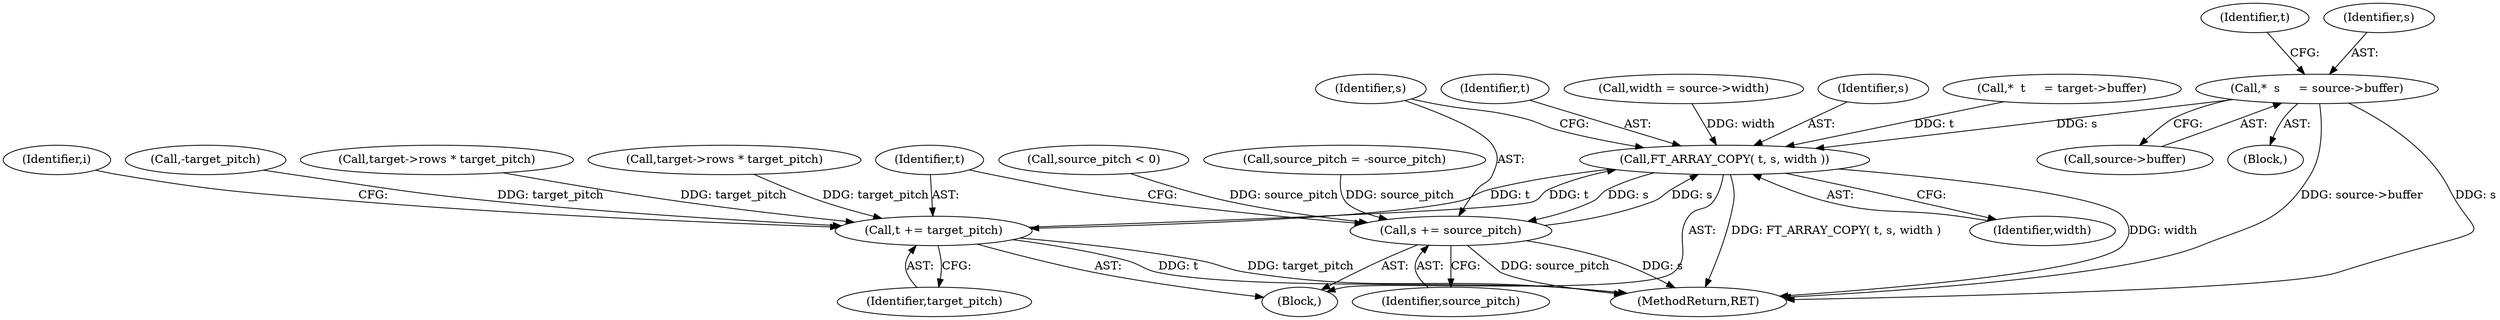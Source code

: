 digraph "0_savannah_b3500af717010137046ec4076d1e1c0641e33727@pointer" {
"1000499" [label="(Call,*  s     = source->buffer)"];
"1000528" [label="(Call,FT_ARRAY_COPY( t, s, width ))"];
"1000532" [label="(Call,s += source_pitch)"];
"1000535" [label="(Call,t += target_pitch)"];
"1000529" [label="(Identifier,t)"];
"1000260" [label="(Call,-target_pitch)"];
"1000501" [label="(Call,source->buffer)"];
"1000528" [label="(Call,FT_ARRAY_COPY( t, s, width ))"];
"1000533" [label="(Identifier,s)"];
"1000499" [label="(Call,*  s     = source->buffer)"];
"1000275" [label="(Call,source_pitch < 0)"];
"1000278" [label="(Call,source_pitch = -source_pitch)"];
"1000526" [label="(Identifier,i)"];
"1000506" [label="(Identifier,t)"];
"1000527" [label="(Block,)"];
"1000491" [label="(Block,)"];
"1000493" [label="(Call,width = source->width)"];
"1000537" [label="(Identifier,target_pitch)"];
"1000536" [label="(Identifier,t)"];
"1000535" [label="(Call,t += target_pitch)"];
"1000885" [label="(MethodReturn,RET)"];
"1000243" [label="(Call,target->rows * target_pitch)"];
"1000534" [label="(Identifier,source_pitch)"];
"1000530" [label="(Identifier,s)"];
"1000232" [label="(Call,target->rows * target_pitch)"];
"1000505" [label="(Call,*  t     = target->buffer)"];
"1000500" [label="(Identifier,s)"];
"1000532" [label="(Call,s += source_pitch)"];
"1000531" [label="(Identifier,width)"];
"1000499" -> "1000491"  [label="AST: "];
"1000499" -> "1000501"  [label="CFG: "];
"1000500" -> "1000499"  [label="AST: "];
"1000501" -> "1000499"  [label="AST: "];
"1000506" -> "1000499"  [label="CFG: "];
"1000499" -> "1000885"  [label="DDG: s"];
"1000499" -> "1000885"  [label="DDG: source->buffer"];
"1000499" -> "1000528"  [label="DDG: s"];
"1000528" -> "1000527"  [label="AST: "];
"1000528" -> "1000531"  [label="CFG: "];
"1000529" -> "1000528"  [label="AST: "];
"1000530" -> "1000528"  [label="AST: "];
"1000531" -> "1000528"  [label="AST: "];
"1000533" -> "1000528"  [label="CFG: "];
"1000528" -> "1000885"  [label="DDG: FT_ARRAY_COPY( t, s, width )"];
"1000528" -> "1000885"  [label="DDG: width"];
"1000505" -> "1000528"  [label="DDG: t"];
"1000535" -> "1000528"  [label="DDG: t"];
"1000532" -> "1000528"  [label="DDG: s"];
"1000493" -> "1000528"  [label="DDG: width"];
"1000528" -> "1000532"  [label="DDG: s"];
"1000528" -> "1000535"  [label="DDG: t"];
"1000532" -> "1000527"  [label="AST: "];
"1000532" -> "1000534"  [label="CFG: "];
"1000533" -> "1000532"  [label="AST: "];
"1000534" -> "1000532"  [label="AST: "];
"1000536" -> "1000532"  [label="CFG: "];
"1000532" -> "1000885"  [label="DDG: s"];
"1000532" -> "1000885"  [label="DDG: source_pitch"];
"1000275" -> "1000532"  [label="DDG: source_pitch"];
"1000278" -> "1000532"  [label="DDG: source_pitch"];
"1000535" -> "1000527"  [label="AST: "];
"1000535" -> "1000537"  [label="CFG: "];
"1000536" -> "1000535"  [label="AST: "];
"1000537" -> "1000535"  [label="AST: "];
"1000526" -> "1000535"  [label="CFG: "];
"1000535" -> "1000885"  [label="DDG: t"];
"1000535" -> "1000885"  [label="DDG: target_pitch"];
"1000232" -> "1000535"  [label="DDG: target_pitch"];
"1000260" -> "1000535"  [label="DDG: target_pitch"];
"1000243" -> "1000535"  [label="DDG: target_pitch"];
}
